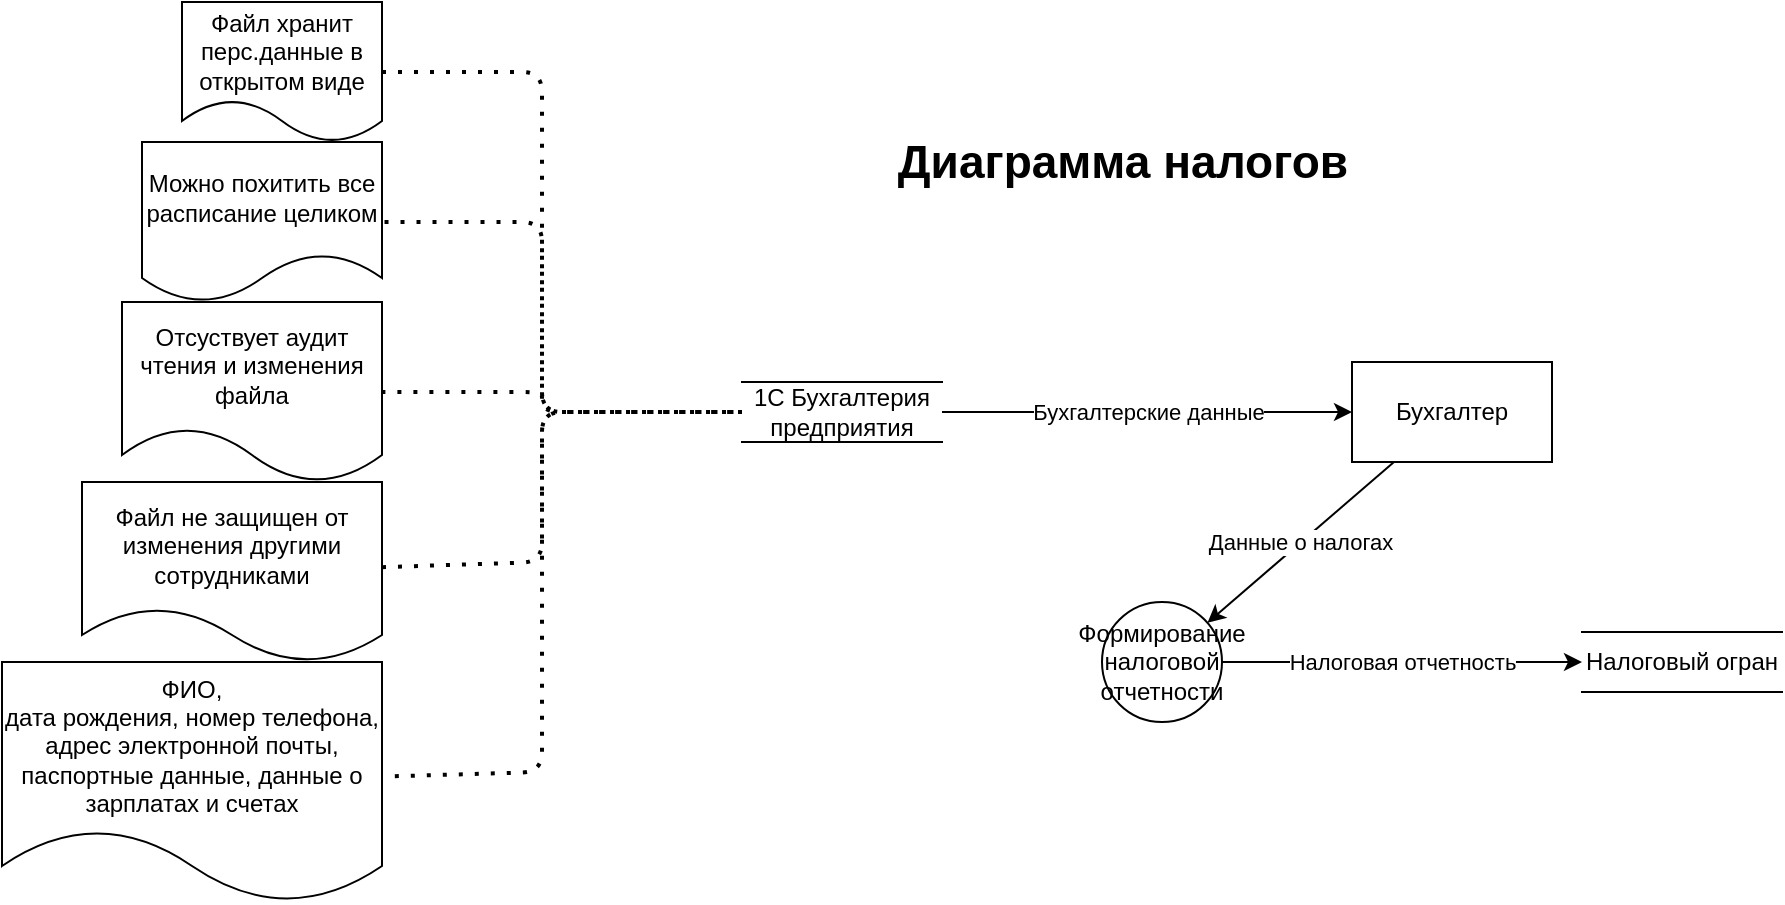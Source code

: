 <mxfile>
    <diagram name="Страница — 1" id="DP7TmNHtPNwdQ04ViJx4">
        <mxGraphModel dx="1000" dy="1820" grid="1" gridSize="10" guides="1" tooltips="1" connect="1" arrows="1" fold="1" page="1" pageScale="1" pageWidth="827" pageHeight="1169" math="0" shadow="0">
            <root>
                <mxCell id="0"/>
                <mxCell id="1" parent="0"/>
                <mxCell id="7" value="Формирование налоговой отчетности" style="shape=ellipse;html=1;dashed=0;whiteSpace=wrap;aspect=fixed;perimeter=ellipsePerimeter;" parent="1" vertex="1">
                    <mxGeometry x="680" y="50" width="60" height="60" as="geometry"/>
                </mxCell>
                <mxCell id="8" value="Диаграмма налогов" style="text;html=1;align=center;verticalAlign=middle;resizable=0;points=[];autosize=1;strokeColor=none;fillColor=none;fontStyle=1;fontSize=23;" parent="1" vertex="1">
                    <mxGeometry x="575" y="-190" width="230" height="40" as="geometry"/>
                </mxCell>
                <mxCell id="17" value="Бухгалтер" style="html=1;dashed=0;whiteSpace=wrap;" parent="1" vertex="1">
                    <mxGeometry x="805" y="-70" width="100" height="50" as="geometry"/>
                </mxCell>
                <mxCell id="18" value="Данные о налогах" style="endArrow=classic;html=1;" parent="1" source="17" target="7" edge="1">
                    <mxGeometry width="50" height="50" relative="1" as="geometry">
                        <mxPoint x="1555" y="290" as="sourcePoint"/>
                        <mxPoint x="1605" y="240" as="targetPoint"/>
                    </mxGeometry>
                </mxCell>
                <mxCell id="37" value="1С Бухгалтерия предприятия" style="html=1;dashed=0;whiteSpace=wrap;shape=partialRectangle;right=0;left=0;" parent="1" vertex="1">
                    <mxGeometry x="500" y="-60" width="100" height="30" as="geometry"/>
                </mxCell>
                <mxCell id="38" value="Бухгалтерские данные" style="endArrow=classic;html=1;" parent="1" source="37" target="17" edge="1">
                    <mxGeometry x="-0.002" width="50" height="50" relative="1" as="geometry">
                        <mxPoint x="710" y="150" as="sourcePoint"/>
                        <mxPoint x="760" y="100" as="targetPoint"/>
                        <mxPoint as="offset"/>
                    </mxGeometry>
                </mxCell>
                <mxCell id="53" value="Файл не защищен от изменения другими сотрудниками" style="shape=document;whiteSpace=wrap;html=1;boundedLbl=1;dashed=0;flipH=1;" parent="1" vertex="1">
                    <mxGeometry x="170" y="-10" width="150" height="90" as="geometry"/>
                </mxCell>
                <mxCell id="61" value="" style="endArrow=none;dashed=1;html=1;dashPattern=1 3;strokeWidth=2;" parent="1" source="53" target="37" edge="1">
                    <mxGeometry width="50" height="50" relative="1" as="geometry">
                        <mxPoint x="1010" y="260" as="sourcePoint"/>
                        <mxPoint x="1060" y="210" as="targetPoint"/>
                        <Array as="points">
                            <mxPoint x="400" y="30"/>
                            <mxPoint x="400" y="-45"/>
                        </Array>
                    </mxGeometry>
                </mxCell>
                <mxCell id="62" value="Можно похитить все расписание целиком" style="shape=document;whiteSpace=wrap;html=1;boundedLbl=1;" parent="1" vertex="1">
                    <mxGeometry x="200" y="-180" width="120" height="80" as="geometry"/>
                </mxCell>
                <mxCell id="63" value="" style="endArrow=none;dashed=1;html=1;dashPattern=1 3;strokeWidth=2;" parent="1" source="37" target="62" edge="1">
                    <mxGeometry width="50" height="50" relative="1" as="geometry">
                        <mxPoint x="1010" y="270" as="sourcePoint"/>
                        <mxPoint x="1060" y="220" as="targetPoint"/>
                        <Array as="points">
                            <mxPoint x="400" y="-45"/>
                            <mxPoint x="400" y="-140"/>
                        </Array>
                    </mxGeometry>
                </mxCell>
                <mxCell id="64" value="Отсуствует аудит чтения и изменения файла" style="shape=document;whiteSpace=wrap;html=1;boundedLbl=1;dashed=0;flipH=1;" parent="1" vertex="1">
                    <mxGeometry x="190" y="-100" width="130" height="90" as="geometry"/>
                </mxCell>
                <mxCell id="65" value="" style="endArrow=none;dashed=1;html=1;dashPattern=1 3;strokeWidth=2;" parent="1" source="37" target="64" edge="1">
                    <mxGeometry width="50" height="50" relative="1" as="geometry">
                        <mxPoint x="1000" y="170" as="sourcePoint"/>
                        <mxPoint x="1050" y="120" as="targetPoint"/>
                        <Array as="points">
                            <mxPoint x="400" y="-45"/>
                            <mxPoint x="400" y="-55"/>
                        </Array>
                    </mxGeometry>
                </mxCell>
                <mxCell id="66" value="Файл хранит перс.данные в открытом виде" style="shape=document;whiteSpace=wrap;html=1;boundedLbl=1;dashed=0;flipH=1;" parent="1" vertex="1">
                    <mxGeometry x="220" y="-250" width="100" height="70" as="geometry"/>
                </mxCell>
                <mxCell id="67" value="" style="endArrow=none;dashed=1;html=1;dashPattern=1 3;strokeWidth=2;" parent="1" source="66" target="37" edge="1">
                    <mxGeometry width="50" height="50" relative="1" as="geometry">
                        <mxPoint x="1000" y="170" as="sourcePoint"/>
                        <mxPoint x="1050" y="120" as="targetPoint"/>
                        <Array as="points">
                            <mxPoint x="400" y="-215"/>
                            <mxPoint x="400" y="-45"/>
                        </Array>
                    </mxGeometry>
                </mxCell>
                <mxCell id="68" value="ФИО,&lt;div&gt;дата рождения, номер телефона, адрес электронной почты, паспортные данные, данные о зарплатах и счетах&lt;/div&gt;" style="shape=document;whiteSpace=wrap;html=1;boundedLbl=1;dashed=0;flipH=1;" parent="1" vertex="1">
                    <mxGeometry x="130" y="80" width="190" height="120" as="geometry"/>
                </mxCell>
                <mxCell id="69" value="" style="endArrow=none;dashed=1;html=1;dashPattern=1 3;strokeWidth=2;" parent="1" source="37" target="68" edge="1">
                    <mxGeometry width="50" height="50" relative="1" as="geometry">
                        <mxPoint x="1000" y="170" as="sourcePoint"/>
                        <mxPoint x="1050" y="120" as="targetPoint"/>
                        <Array as="points">
                            <mxPoint x="400" y="-45"/>
                            <mxPoint x="400" y="135"/>
                        </Array>
                    </mxGeometry>
                </mxCell>
                <mxCell id="71" value="Налоговый огран" style="html=1;dashed=0;whiteSpace=wrap;shape=partialRectangle;right=0;left=0;" vertex="1" parent="1">
                    <mxGeometry x="920" y="65" width="100" height="30" as="geometry"/>
                </mxCell>
                <mxCell id="72" value="Налоговая отчетность" style="endArrow=classic;html=1;" edge="1" parent="1" source="7" target="71">
                    <mxGeometry width="50" height="50" relative="1" as="geometry">
                        <mxPoint x="760" y="-20" as="sourcePoint"/>
                        <mxPoint x="810" y="-70" as="targetPoint"/>
                    </mxGeometry>
                </mxCell>
            </root>
        </mxGraphModel>
    </diagram>
</mxfile>